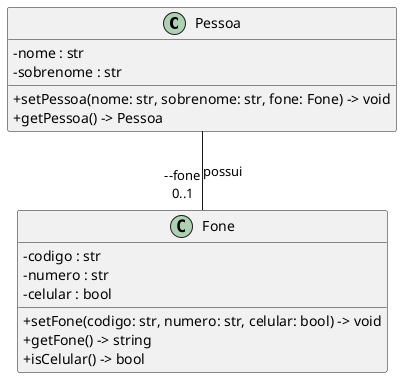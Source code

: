 @startuml

' left to right direction
skinparam classAttributeIconSize 0

class Pessoa {
    - nome : str
    - sobrenome : str
    + setPessoa(nome: str, sobrenome: str, fone: Fone) -> void
    + getPessoa() -> Pessoa
}

class Fone {
    - codigo : str
    - numero : str
    - celular : bool
    + setFone(codigo: str, numero: str, celular: bool) -> void
    + getFone() -> string
    + isCelular() -> bool
}

Pessoa --"--fone\n0..1" Fone : possui

@enduml